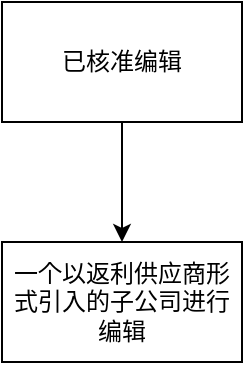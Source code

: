 <mxfile version="14.9.6" type="github">
  <diagram id="-yAz3KXv2Li3pUXSeUJh" name="Page-1">
    <mxGraphModel dx="1422" dy="762" grid="1" gridSize="10" guides="1" tooltips="1" connect="1" arrows="1" fold="1" page="1" pageScale="1" pageWidth="827" pageHeight="1169" math="0" shadow="0">
      <root>
        <mxCell id="0" />
        <mxCell id="1" parent="0" />
        <mxCell id="Qi2F_NPSz92GtJcu_lA_-3" style="edgeStyle=orthogonalEdgeStyle;rounded=0;orthogonalLoop=1;jettySize=auto;html=1;entryX=0.5;entryY=0;entryDx=0;entryDy=0;" edge="1" parent="1" source="Qi2F_NPSz92GtJcu_lA_-1" target="Qi2F_NPSz92GtJcu_lA_-2">
          <mxGeometry relative="1" as="geometry" />
        </mxCell>
        <mxCell id="Qi2F_NPSz92GtJcu_lA_-1" value="已核准编辑" style="rounded=0;whiteSpace=wrap;html=1;" vertex="1" parent="1">
          <mxGeometry x="160" y="80" width="120" height="60" as="geometry" />
        </mxCell>
        <mxCell id="Qi2F_NPSz92GtJcu_lA_-2" value="一个以返利供应商形式引入的子公司进行编辑" style="rounded=0;whiteSpace=wrap;html=1;" vertex="1" parent="1">
          <mxGeometry x="160" y="200" width="120" height="60" as="geometry" />
        </mxCell>
      </root>
    </mxGraphModel>
  </diagram>
</mxfile>
